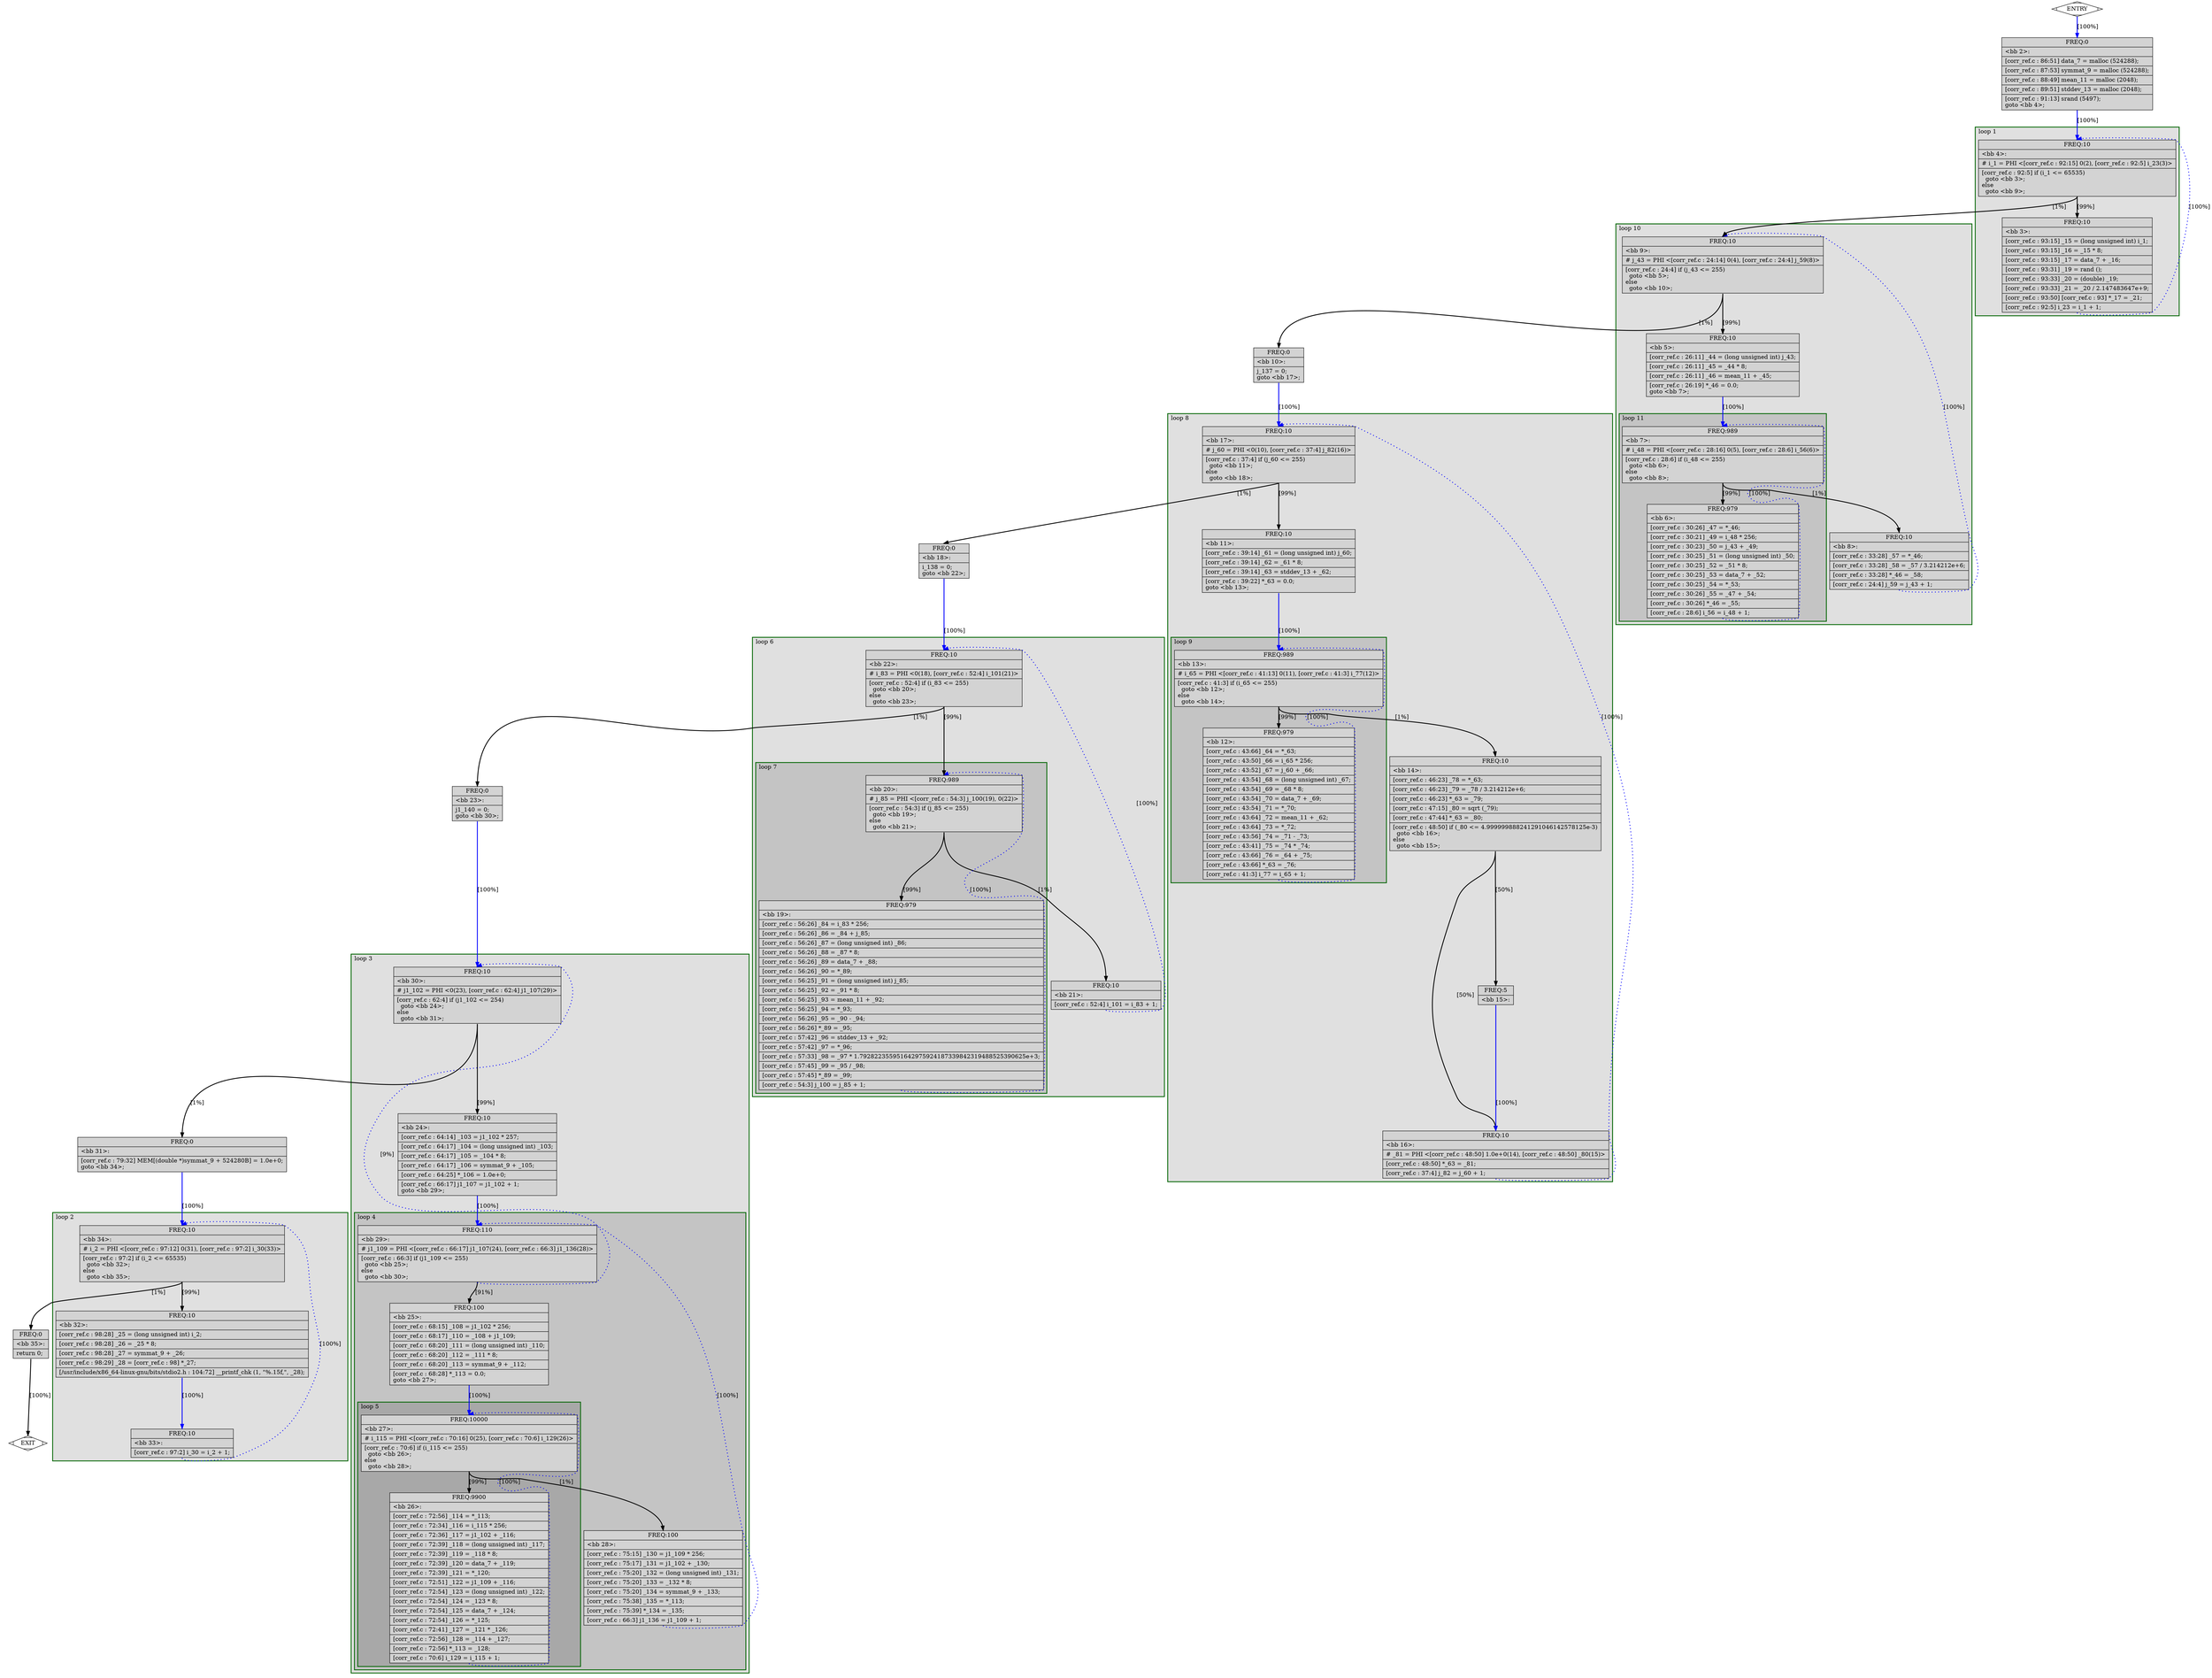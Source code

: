 digraph "./corr_ref.ltrans0.055t.ccp2" {
overlap=false;
subgraph "main" {
	color="black";
	label="main";
	subgraph cluster_0_2 {
	style="filled";
	color="darkgreen";
	fillcolor="grey88";
	label="loop 2";
	labeljust=l;
	penwidth=2;
	fn_0_basic_block_34 [shape=record,style=filled,fillcolor=lightgrey,label="{ FREQ:10 |\<bb\ 34\>:\l\
|#\ i_2\ =\ PHI\ \<[corr_ref.c\ :\ 97:12]\ 0(31),\ [corr_ref.c\ :\ 97:2]\ i_30(33)\>\l\
|[corr_ref.c\ :\ 97:2]\ if\ (i_2\ \<=\ 65535)\l\
\ \ goto\ \<bb\ 32\>;\l\
else\l\
\ \ goto\ \<bb\ 35\>;\l\
}"];

	fn_0_basic_block_32 [shape=record,style=filled,fillcolor=lightgrey,label="{ FREQ:10 |\<bb\ 32\>:\l\
|[corr_ref.c\ :\ 98:28]\ _25\ =\ (long\ unsigned\ int)\ i_2;\l\
|[corr_ref.c\ :\ 98:28]\ _26\ =\ _25\ *\ 8;\l\
|[corr_ref.c\ :\ 98:28]\ _27\ =\ symmat_9\ +\ _26;\l\
|[corr_ref.c\ :\ 98:29]\ _28\ =\ [corr_ref.c\ :\ 98]\ *_27;\l\
|[/usr/include/x86_64-linux-gnu/bits/stdio2.h\ :\ 104:72]\ __printf_chk\ (1,\ \"%.15f,\",\ _28);\l\
}"];

	fn_0_basic_block_33 [shape=record,style=filled,fillcolor=lightgrey,label="{ FREQ:10 |\<bb\ 33\>:\l\
|[corr_ref.c\ :\ 97:2]\ i_30\ =\ i_2\ +\ 1;\l\
}"];

	}
	subgraph cluster_0_3 {
	style="filled";
	color="darkgreen";
	fillcolor="grey88";
	label="loop 3";
	labeljust=l;
	penwidth=2;
	subgraph cluster_0_4 {
	style="filled";
	color="darkgreen";
	fillcolor="grey77";
	label="loop 4";
	labeljust=l;
	penwidth=2;
	subgraph cluster_0_5 {
	style="filled";
	color="darkgreen";
	fillcolor="grey66";
	label="loop 5";
	labeljust=l;
	penwidth=2;
	fn_0_basic_block_27 [shape=record,style=filled,fillcolor=lightgrey,label="{ FREQ:10000 |\<bb\ 27\>:\l\
|#\ i_115\ =\ PHI\ \<[corr_ref.c\ :\ 70:16]\ 0(25),\ [corr_ref.c\ :\ 70:6]\ i_129(26)\>\l\
|[corr_ref.c\ :\ 70:6]\ if\ (i_115\ \<=\ 255)\l\
\ \ goto\ \<bb\ 26\>;\l\
else\l\
\ \ goto\ \<bb\ 28\>;\l\
}"];

	fn_0_basic_block_26 [shape=record,style=filled,fillcolor=lightgrey,label="{ FREQ:9900 |\<bb\ 26\>:\l\
|[corr_ref.c\ :\ 72:56]\ _114\ =\ *_113;\l\
|[corr_ref.c\ :\ 72:34]\ _116\ =\ i_115\ *\ 256;\l\
|[corr_ref.c\ :\ 72:36]\ _117\ =\ j1_102\ +\ _116;\l\
|[corr_ref.c\ :\ 72:39]\ _118\ =\ (long\ unsigned\ int)\ _117;\l\
|[corr_ref.c\ :\ 72:39]\ _119\ =\ _118\ *\ 8;\l\
|[corr_ref.c\ :\ 72:39]\ _120\ =\ data_7\ +\ _119;\l\
|[corr_ref.c\ :\ 72:39]\ _121\ =\ *_120;\l\
|[corr_ref.c\ :\ 72:51]\ _122\ =\ j1_109\ +\ _116;\l\
|[corr_ref.c\ :\ 72:54]\ _123\ =\ (long\ unsigned\ int)\ _122;\l\
|[corr_ref.c\ :\ 72:54]\ _124\ =\ _123\ *\ 8;\l\
|[corr_ref.c\ :\ 72:54]\ _125\ =\ data_7\ +\ _124;\l\
|[corr_ref.c\ :\ 72:54]\ _126\ =\ *_125;\l\
|[corr_ref.c\ :\ 72:41]\ _127\ =\ _121\ *\ _126;\l\
|[corr_ref.c\ :\ 72:56]\ _128\ =\ _114\ +\ _127;\l\
|[corr_ref.c\ :\ 72:56]\ *_113\ =\ _128;\l\
|[corr_ref.c\ :\ 70:6]\ i_129\ =\ i_115\ +\ 1;\l\
}"];

	}
	fn_0_basic_block_29 [shape=record,style=filled,fillcolor=lightgrey,label="{ FREQ:110 |\<bb\ 29\>:\l\
|#\ j1_109\ =\ PHI\ \<[corr_ref.c\ :\ 66:17]\ j1_107(24),\ [corr_ref.c\ :\ 66:3]\ j1_136(28)\>\l\
|[corr_ref.c\ :\ 66:3]\ if\ (j1_109\ \<=\ 255)\l\
\ \ goto\ \<bb\ 25\>;\l\
else\l\
\ \ goto\ \<bb\ 30\>;\l\
}"];

	fn_0_basic_block_25 [shape=record,style=filled,fillcolor=lightgrey,label="{ FREQ:100 |\<bb\ 25\>:\l\
|[corr_ref.c\ :\ 68:15]\ _108\ =\ j1_102\ *\ 256;\l\
|[corr_ref.c\ :\ 68:17]\ _110\ =\ _108\ +\ j1_109;\l\
|[corr_ref.c\ :\ 68:20]\ _111\ =\ (long\ unsigned\ int)\ _110;\l\
|[corr_ref.c\ :\ 68:20]\ _112\ =\ _111\ *\ 8;\l\
|[corr_ref.c\ :\ 68:20]\ _113\ =\ symmat_9\ +\ _112;\l\
|[corr_ref.c\ :\ 68:28]\ *_113\ =\ 0.0;\l\
goto\ \<bb\ 27\>;\l\
}"];

	fn_0_basic_block_28 [shape=record,style=filled,fillcolor=lightgrey,label="{ FREQ:100 |\<bb\ 28\>:\l\
|[corr_ref.c\ :\ 75:15]\ _130\ =\ j1_109\ *\ 256;\l\
|[corr_ref.c\ :\ 75:17]\ _131\ =\ j1_102\ +\ _130;\l\
|[corr_ref.c\ :\ 75:20]\ _132\ =\ (long\ unsigned\ int)\ _131;\l\
|[corr_ref.c\ :\ 75:20]\ _133\ =\ _132\ *\ 8;\l\
|[corr_ref.c\ :\ 75:20]\ _134\ =\ symmat_9\ +\ _133;\l\
|[corr_ref.c\ :\ 75:38]\ _135\ =\ *_113;\l\
|[corr_ref.c\ :\ 75:39]\ *_134\ =\ _135;\l\
|[corr_ref.c\ :\ 66:3]\ j1_136\ =\ j1_109\ +\ 1;\l\
}"];

	}
	fn_0_basic_block_30 [shape=record,style=filled,fillcolor=lightgrey,label="{ FREQ:10 |\<bb\ 30\>:\l\
|#\ j1_102\ =\ PHI\ \<0(23),\ [corr_ref.c\ :\ 62:4]\ j1_107(29)\>\l\
|[corr_ref.c\ :\ 62:4]\ if\ (j1_102\ \<=\ 254)\l\
\ \ goto\ \<bb\ 24\>;\l\
else\l\
\ \ goto\ \<bb\ 31\>;\l\
}"];

	fn_0_basic_block_24 [shape=record,style=filled,fillcolor=lightgrey,label="{ FREQ:10 |\<bb\ 24\>:\l\
|[corr_ref.c\ :\ 64:14]\ _103\ =\ j1_102\ *\ 257;\l\
|[corr_ref.c\ :\ 64:17]\ _104\ =\ (long\ unsigned\ int)\ _103;\l\
|[corr_ref.c\ :\ 64:17]\ _105\ =\ _104\ *\ 8;\l\
|[corr_ref.c\ :\ 64:17]\ _106\ =\ symmat_9\ +\ _105;\l\
|[corr_ref.c\ :\ 64:25]\ *_106\ =\ 1.0e+0;\l\
|[corr_ref.c\ :\ 66:17]\ j1_107\ =\ j1_102\ +\ 1;\l\
goto\ \<bb\ 29\>;\l\
}"];

	}
	subgraph cluster_0_6 {
	style="filled";
	color="darkgreen";
	fillcolor="grey88";
	label="loop 6";
	labeljust=l;
	penwidth=2;
	subgraph cluster_0_7 {
	style="filled";
	color="darkgreen";
	fillcolor="grey77";
	label="loop 7";
	labeljust=l;
	penwidth=2;
	fn_0_basic_block_20 [shape=record,style=filled,fillcolor=lightgrey,label="{ FREQ:989 |\<bb\ 20\>:\l\
|#\ j_85\ =\ PHI\ \<[corr_ref.c\ :\ 54:3]\ j_100(19),\ 0(22)\>\l\
|[corr_ref.c\ :\ 54:3]\ if\ (j_85\ \<=\ 255)\l\
\ \ goto\ \<bb\ 19\>;\l\
else\l\
\ \ goto\ \<bb\ 21\>;\l\
}"];

	fn_0_basic_block_19 [shape=record,style=filled,fillcolor=lightgrey,label="{ FREQ:979 |\<bb\ 19\>:\l\
|[corr_ref.c\ :\ 56:26]\ _84\ =\ i_83\ *\ 256;\l\
|[corr_ref.c\ :\ 56:26]\ _86\ =\ _84\ +\ j_85;\l\
|[corr_ref.c\ :\ 56:26]\ _87\ =\ (long\ unsigned\ int)\ _86;\l\
|[corr_ref.c\ :\ 56:26]\ _88\ =\ _87\ *\ 8;\l\
|[corr_ref.c\ :\ 56:26]\ _89\ =\ data_7\ +\ _88;\l\
|[corr_ref.c\ :\ 56:26]\ _90\ =\ *_89;\l\
|[corr_ref.c\ :\ 56:25]\ _91\ =\ (long\ unsigned\ int)\ j_85;\l\
|[corr_ref.c\ :\ 56:25]\ _92\ =\ _91\ *\ 8;\l\
|[corr_ref.c\ :\ 56:25]\ _93\ =\ mean_11\ +\ _92;\l\
|[corr_ref.c\ :\ 56:25]\ _94\ =\ *_93;\l\
|[corr_ref.c\ :\ 56:26]\ _95\ =\ _90\ -\ _94;\l\
|[corr_ref.c\ :\ 56:26]\ *_89\ =\ _95;\l\
|[corr_ref.c\ :\ 57:42]\ _96\ =\ stddev_13\ +\ _92;\l\
|[corr_ref.c\ :\ 57:42]\ _97\ =\ *_96;\l\
|[corr_ref.c\ :\ 57:33]\ _98\ =\ _97\ *\ 1.792822355951642975924187339842319488525390625e+3;\l\
|[corr_ref.c\ :\ 57:45]\ _99\ =\ _95\ /\ _98;\l\
|[corr_ref.c\ :\ 57:45]\ *_89\ =\ _99;\l\
|[corr_ref.c\ :\ 54:3]\ j_100\ =\ j_85\ +\ 1;\l\
}"];

	}
	fn_0_basic_block_22 [shape=record,style=filled,fillcolor=lightgrey,label="{ FREQ:10 |\<bb\ 22\>:\l\
|#\ i_83\ =\ PHI\ \<0(18),\ [corr_ref.c\ :\ 52:4]\ i_101(21)\>\l\
|[corr_ref.c\ :\ 52:4]\ if\ (i_83\ \<=\ 255)\l\
\ \ goto\ \<bb\ 20\>;\l\
else\l\
\ \ goto\ \<bb\ 23\>;\l\
}"];

	fn_0_basic_block_21 [shape=record,style=filled,fillcolor=lightgrey,label="{ FREQ:10 |\<bb\ 21\>:\l\
|[corr_ref.c\ :\ 52:4]\ i_101\ =\ i_83\ +\ 1;\l\
}"];

	}
	subgraph cluster_0_8 {
	style="filled";
	color="darkgreen";
	fillcolor="grey88";
	label="loop 8";
	labeljust=l;
	penwidth=2;
	subgraph cluster_0_9 {
	style="filled";
	color="darkgreen";
	fillcolor="grey77";
	label="loop 9";
	labeljust=l;
	penwidth=2;
	fn_0_basic_block_13 [shape=record,style=filled,fillcolor=lightgrey,label="{ FREQ:989 |\<bb\ 13\>:\l\
|#\ i_65\ =\ PHI\ \<[corr_ref.c\ :\ 41:13]\ 0(11),\ [corr_ref.c\ :\ 41:3]\ i_77(12)\>\l\
|[corr_ref.c\ :\ 41:3]\ if\ (i_65\ \<=\ 255)\l\
\ \ goto\ \<bb\ 12\>;\l\
else\l\
\ \ goto\ \<bb\ 14\>;\l\
}"];

	fn_0_basic_block_12 [shape=record,style=filled,fillcolor=lightgrey,label="{ FREQ:979 |\<bb\ 12\>:\l\
|[corr_ref.c\ :\ 43:66]\ _64\ =\ *_63;\l\
|[corr_ref.c\ :\ 43:50]\ _66\ =\ i_65\ *\ 256;\l\
|[corr_ref.c\ :\ 43:52]\ _67\ =\ j_60\ +\ _66;\l\
|[corr_ref.c\ :\ 43:54]\ _68\ =\ (long\ unsigned\ int)\ _67;\l\
|[corr_ref.c\ :\ 43:54]\ _69\ =\ _68\ *\ 8;\l\
|[corr_ref.c\ :\ 43:54]\ _70\ =\ data_7\ +\ _69;\l\
|[corr_ref.c\ :\ 43:54]\ _71\ =\ *_70;\l\
|[corr_ref.c\ :\ 43:64]\ _72\ =\ mean_11\ +\ _62;\l\
|[corr_ref.c\ :\ 43:64]\ _73\ =\ *_72;\l\
|[corr_ref.c\ :\ 43:56]\ _74\ =\ _71\ -\ _73;\l\
|[corr_ref.c\ :\ 43:41]\ _75\ =\ _74\ *\ _74;\l\
|[corr_ref.c\ :\ 43:66]\ _76\ =\ _64\ +\ _75;\l\
|[corr_ref.c\ :\ 43:66]\ *_63\ =\ _76;\l\
|[corr_ref.c\ :\ 41:3]\ i_77\ =\ i_65\ +\ 1;\l\
}"];

	}
	fn_0_basic_block_17 [shape=record,style=filled,fillcolor=lightgrey,label="{ FREQ:10 |\<bb\ 17\>:\l\
|#\ j_60\ =\ PHI\ \<0(10),\ [corr_ref.c\ :\ 37:4]\ j_82(16)\>\l\
|[corr_ref.c\ :\ 37:4]\ if\ (j_60\ \<=\ 255)\l\
\ \ goto\ \<bb\ 11\>;\l\
else\l\
\ \ goto\ \<bb\ 18\>;\l\
}"];

	fn_0_basic_block_11 [shape=record,style=filled,fillcolor=lightgrey,label="{ FREQ:10 |\<bb\ 11\>:\l\
|[corr_ref.c\ :\ 39:14]\ _61\ =\ (long\ unsigned\ int)\ j_60;\l\
|[corr_ref.c\ :\ 39:14]\ _62\ =\ _61\ *\ 8;\l\
|[corr_ref.c\ :\ 39:14]\ _63\ =\ stddev_13\ +\ _62;\l\
|[corr_ref.c\ :\ 39:22]\ *_63\ =\ 0.0;\l\
goto\ \<bb\ 13\>;\l\
}"];

	fn_0_basic_block_14 [shape=record,style=filled,fillcolor=lightgrey,label="{ FREQ:10 |\<bb\ 14\>:\l\
|[corr_ref.c\ :\ 46:23]\ _78\ =\ *_63;\l\
|[corr_ref.c\ :\ 46:23]\ _79\ =\ _78\ /\ 3.214212e+6;\l\
|[corr_ref.c\ :\ 46:23]\ *_63\ =\ _79;\l\
|[corr_ref.c\ :\ 47:15]\ _80\ =\ sqrt\ (_79);\l\
|[corr_ref.c\ :\ 47:44]\ *_63\ =\ _80;\l\
|[corr_ref.c\ :\ 48:50]\ if\ (_80\ \<=\ 4.999999888241291046142578125e-3)\l\
\ \ goto\ \<bb\ 16\>;\l\
else\l\
\ \ goto\ \<bb\ 15\>;\l\
}"];

	fn_0_basic_block_16 [shape=record,style=filled,fillcolor=lightgrey,label="{ FREQ:10 |\<bb\ 16\>:\l\
|#\ _81\ =\ PHI\ \<[corr_ref.c\ :\ 48:50]\ 1.0e+0(14),\ [corr_ref.c\ :\ 48:50]\ _80(15)\>\l\
|[corr_ref.c\ :\ 48:50]\ *_63\ =\ _81;\l\
|[corr_ref.c\ :\ 37:4]\ j_82\ =\ j_60\ +\ 1;\l\
}"];

	fn_0_basic_block_15 [shape=record,style=filled,fillcolor=lightgrey,label="{ FREQ:5 |\<bb\ 15\>:\l\
}"];

	}
	subgraph cluster_0_10 {
	style="filled";
	color="darkgreen";
	fillcolor="grey88";
	label="loop 10";
	labeljust=l;
	penwidth=2;
	subgraph cluster_0_11 {
	style="filled";
	color="darkgreen";
	fillcolor="grey77";
	label="loop 11";
	labeljust=l;
	penwidth=2;
	fn_0_basic_block_7 [shape=record,style=filled,fillcolor=lightgrey,label="{ FREQ:989 |\<bb\ 7\>:\l\
|#\ i_48\ =\ PHI\ \<[corr_ref.c\ :\ 28:16]\ 0(5),\ [corr_ref.c\ :\ 28:6]\ i_56(6)\>\l\
|[corr_ref.c\ :\ 28:6]\ if\ (i_48\ \<=\ 255)\l\
\ \ goto\ \<bb\ 6\>;\l\
else\l\
\ \ goto\ \<bb\ 8\>;\l\
}"];

	fn_0_basic_block_6 [shape=record,style=filled,fillcolor=lightgrey,label="{ FREQ:979 |\<bb\ 6\>:\l\
|[corr_ref.c\ :\ 30:26]\ _47\ =\ *_46;\l\
|[corr_ref.c\ :\ 30:21]\ _49\ =\ i_48\ *\ 256;\l\
|[corr_ref.c\ :\ 30:23]\ _50\ =\ j_43\ +\ _49;\l\
|[corr_ref.c\ :\ 30:25]\ _51\ =\ (long\ unsigned\ int)\ _50;\l\
|[corr_ref.c\ :\ 30:25]\ _52\ =\ _51\ *\ 8;\l\
|[corr_ref.c\ :\ 30:25]\ _53\ =\ data_7\ +\ _52;\l\
|[corr_ref.c\ :\ 30:25]\ _54\ =\ *_53;\l\
|[corr_ref.c\ :\ 30:26]\ _55\ =\ _47\ +\ _54;\l\
|[corr_ref.c\ :\ 30:26]\ *_46\ =\ _55;\l\
|[corr_ref.c\ :\ 28:6]\ i_56\ =\ i_48\ +\ 1;\l\
}"];

	}
	fn_0_basic_block_9 [shape=record,style=filled,fillcolor=lightgrey,label="{ FREQ:10 |\<bb\ 9\>:\l\
|#\ j_43\ =\ PHI\ \<[corr_ref.c\ :\ 24:14]\ 0(4),\ [corr_ref.c\ :\ 24:4]\ j_59(8)\>\l\
|[corr_ref.c\ :\ 24:4]\ if\ (j_43\ \<=\ 255)\l\
\ \ goto\ \<bb\ 5\>;\l\
else\l\
\ \ goto\ \<bb\ 10\>;\l\
}"];

	fn_0_basic_block_5 [shape=record,style=filled,fillcolor=lightgrey,label="{ FREQ:10 |\<bb\ 5\>:\l\
|[corr_ref.c\ :\ 26:11]\ _44\ =\ (long\ unsigned\ int)\ j_43;\l\
|[corr_ref.c\ :\ 26:11]\ _45\ =\ _44\ *\ 8;\l\
|[corr_ref.c\ :\ 26:11]\ _46\ =\ mean_11\ +\ _45;\l\
|[corr_ref.c\ :\ 26:19]\ *_46\ =\ 0.0;\l\
goto\ \<bb\ 7\>;\l\
}"];

	fn_0_basic_block_8 [shape=record,style=filled,fillcolor=lightgrey,label="{ FREQ:10 |\<bb\ 8\>:\l\
|[corr_ref.c\ :\ 33:28]\ _57\ =\ *_46;\l\
|[corr_ref.c\ :\ 33:28]\ _58\ =\ _57\ /\ 3.214212e+6;\l\
|[corr_ref.c\ :\ 33:28]\ *_46\ =\ _58;\l\
|[corr_ref.c\ :\ 24:4]\ j_59\ =\ j_43\ +\ 1;\l\
}"];

	}
	subgraph cluster_0_1 {
	style="filled";
	color="darkgreen";
	fillcolor="grey88";
	label="loop 1";
	labeljust=l;
	penwidth=2;
	fn_0_basic_block_4 [shape=record,style=filled,fillcolor=lightgrey,label="{ FREQ:10 |\<bb\ 4\>:\l\
|#\ i_1\ =\ PHI\ \<[corr_ref.c\ :\ 92:15]\ 0(2),\ [corr_ref.c\ :\ 92:5]\ i_23(3)\>\l\
|[corr_ref.c\ :\ 92:5]\ if\ (i_1\ \<=\ 65535)\l\
\ \ goto\ \<bb\ 3\>;\l\
else\l\
\ \ goto\ \<bb\ 9\>;\l\
}"];

	fn_0_basic_block_3 [shape=record,style=filled,fillcolor=lightgrey,label="{ FREQ:10 |\<bb\ 3\>:\l\
|[corr_ref.c\ :\ 93:15]\ _15\ =\ (long\ unsigned\ int)\ i_1;\l\
|[corr_ref.c\ :\ 93:15]\ _16\ =\ _15\ *\ 8;\l\
|[corr_ref.c\ :\ 93:15]\ _17\ =\ data_7\ +\ _16;\l\
|[corr_ref.c\ :\ 93:31]\ _19\ =\ rand\ ();\l\
|[corr_ref.c\ :\ 93:33]\ _20\ =\ (double)\ _19;\l\
|[corr_ref.c\ :\ 93:33]\ _21\ =\ _20\ /\ 2.147483647e+9;\l\
|[corr_ref.c\ :\ 93:50]\ [corr_ref.c\ :\ 93]\ *_17\ =\ _21;\l\
|[corr_ref.c\ :\ 92:5]\ i_23\ =\ i_1\ +\ 1;\l\
}"];

	}
	fn_0_basic_block_0 [shape=Mdiamond,style=filled,fillcolor=white,label="ENTRY"];

	fn_0_basic_block_1 [shape=Mdiamond,style=filled,fillcolor=white,label="EXIT"];

	fn_0_basic_block_2 [shape=record,style=filled,fillcolor=lightgrey,label="{ FREQ:0 |\<bb\ 2\>:\l\
|[corr_ref.c\ :\ 86:51]\ data_7\ =\ malloc\ (524288);\l\
|[corr_ref.c\ :\ 87:53]\ symmat_9\ =\ malloc\ (524288);\l\
|[corr_ref.c\ :\ 88:49]\ mean_11\ =\ malloc\ (2048);\l\
|[corr_ref.c\ :\ 89:51]\ stddev_13\ =\ malloc\ (2048);\l\
|[corr_ref.c\ :\ 91:13]\ srand\ (5497);\l\
goto\ \<bb\ 4\>;\l\
}"];

	fn_0_basic_block_10 [shape=record,style=filled,fillcolor=lightgrey,label="{ FREQ:0 |\<bb\ 10\>:\l\
|j_137\ =\ 0;\l\
goto\ \<bb\ 17\>;\l\
}"];

	fn_0_basic_block_18 [shape=record,style=filled,fillcolor=lightgrey,label="{ FREQ:0 |\<bb\ 18\>:\l\
|i_138\ =\ 0;\l\
goto\ \<bb\ 22\>;\l\
}"];

	fn_0_basic_block_23 [shape=record,style=filled,fillcolor=lightgrey,label="{ FREQ:0 |\<bb\ 23\>:\l\
|j1_140\ =\ 0;\l\
goto\ \<bb\ 30\>;\l\
}"];

	fn_0_basic_block_31 [shape=record,style=filled,fillcolor=lightgrey,label="{ FREQ:0 |\<bb\ 31\>:\l\
|[corr_ref.c\ :\ 79:32]\ MEM[(double\ *)symmat_9\ +\ 524280B]\ =\ 1.0e+0;\l\
goto\ \<bb\ 34\>;\l\
}"];

	fn_0_basic_block_35 [shape=record,style=filled,fillcolor=lightgrey,label="{ FREQ:0 |\<bb\ 35\>:\l\
|return\ 0;\l\
}"];

	fn_0_basic_block_0:s -> fn_0_basic_block_2:n [style="solid,bold",color=blue,weight=100,constraint=true, label="[100%]"];
	fn_0_basic_block_2:s -> fn_0_basic_block_4:n [style="solid,bold",color=blue,weight=100,constraint=true, label="[100%]"];
	fn_0_basic_block_3:s -> fn_0_basic_block_4:n [style="dotted,bold",color=blue,weight=10,constraint=false, label="[100%]"];
	fn_0_basic_block_4:s -> fn_0_basic_block_3:n [style="solid,bold",color=black,weight=10,constraint=true, label="[99%]"];
	fn_0_basic_block_4:s -> fn_0_basic_block_9:n [style="solid,bold",color=black,weight=10,constraint=true, label="[1%]"];
	fn_0_basic_block_5:s -> fn_0_basic_block_7:n [style="solid,bold",color=blue,weight=100,constraint=true, label="[100%]"];
	fn_0_basic_block_6:s -> fn_0_basic_block_7:n [style="dotted,bold",color=blue,weight=10,constraint=false, label="[100%]"];
	fn_0_basic_block_7:s -> fn_0_basic_block_6:n [style="solid,bold",color=black,weight=10,constraint=true, label="[99%]"];
	fn_0_basic_block_7:s -> fn_0_basic_block_8:n [style="solid,bold",color=black,weight=10,constraint=true, label="[1%]"];
	fn_0_basic_block_8:s -> fn_0_basic_block_9:n [style="dotted,bold",color=blue,weight=10,constraint=false, label="[100%]"];
	fn_0_basic_block_9:s -> fn_0_basic_block_5:n [style="solid,bold",color=black,weight=10,constraint=true, label="[99%]"];
	fn_0_basic_block_9:s -> fn_0_basic_block_10:n [style="solid,bold",color=black,weight=10,constraint=true, label="[1%]"];
	fn_0_basic_block_10:s -> fn_0_basic_block_17:n [style="solid,bold",color=blue,weight=100,constraint=true, label="[100%]"];
	fn_0_basic_block_11:s -> fn_0_basic_block_13:n [style="solid,bold",color=blue,weight=100,constraint=true, label="[100%]"];
	fn_0_basic_block_12:s -> fn_0_basic_block_13:n [style="dotted,bold",color=blue,weight=10,constraint=false, label="[100%]"];
	fn_0_basic_block_13:s -> fn_0_basic_block_12:n [style="solid,bold",color=black,weight=10,constraint=true, label="[99%]"];
	fn_0_basic_block_13:s -> fn_0_basic_block_14:n [style="solid,bold",color=black,weight=10,constraint=true, label="[1%]"];
	fn_0_basic_block_14:s -> fn_0_basic_block_16:n [style="solid,bold",color=black,weight=10,constraint=true, label="[50%]"];
	fn_0_basic_block_14:s -> fn_0_basic_block_15:n [style="solid,bold",color=black,weight=10,constraint=true, label="[50%]"];
	fn_0_basic_block_15:s -> fn_0_basic_block_16:n [style="solid,bold",color=blue,weight=100,constraint=true, label="[100%]"];
	fn_0_basic_block_16:s -> fn_0_basic_block_17:n [style="dotted,bold",color=blue,weight=10,constraint=false, label="[100%]"];
	fn_0_basic_block_17:s -> fn_0_basic_block_11:n [style="solid,bold",color=black,weight=10,constraint=true, label="[99%]"];
	fn_0_basic_block_17:s -> fn_0_basic_block_18:n [style="solid,bold",color=black,weight=10,constraint=true, label="[1%]"];
	fn_0_basic_block_18:s -> fn_0_basic_block_22:n [style="solid,bold",color=blue,weight=100,constraint=true, label="[100%]"];
	fn_0_basic_block_19:s -> fn_0_basic_block_20:n [style="dotted,bold",color=blue,weight=10,constraint=false, label="[100%]"];
	fn_0_basic_block_20:s -> fn_0_basic_block_19:n [style="solid,bold",color=black,weight=10,constraint=true, label="[99%]"];
	fn_0_basic_block_20:s -> fn_0_basic_block_21:n [style="solid,bold",color=black,weight=10,constraint=true, label="[1%]"];
	fn_0_basic_block_21:s -> fn_0_basic_block_22:n [style="dotted,bold",color=blue,weight=10,constraint=false, label="[100%]"];
	fn_0_basic_block_22:s -> fn_0_basic_block_20:n [style="solid,bold",color=black,weight=10,constraint=true, label="[99%]"];
	fn_0_basic_block_22:s -> fn_0_basic_block_23:n [style="solid,bold",color=black,weight=10,constraint=true, label="[1%]"];
	fn_0_basic_block_23:s -> fn_0_basic_block_30:n [style="solid,bold",color=blue,weight=100,constraint=true, label="[100%]"];
	fn_0_basic_block_24:s -> fn_0_basic_block_29:n [style="solid,bold",color=blue,weight=100,constraint=true, label="[100%]"];
	fn_0_basic_block_25:s -> fn_0_basic_block_27:n [style="solid,bold",color=blue,weight=100,constraint=true, label="[100%]"];
	fn_0_basic_block_26:s -> fn_0_basic_block_27:n [style="dotted,bold",color=blue,weight=10,constraint=false, label="[100%]"];
	fn_0_basic_block_27:s -> fn_0_basic_block_26:n [style="solid,bold",color=black,weight=10,constraint=true, label="[99%]"];
	fn_0_basic_block_27:s -> fn_0_basic_block_28:n [style="solid,bold",color=black,weight=10,constraint=true, label="[1%]"];
	fn_0_basic_block_28:s -> fn_0_basic_block_29:n [style="dotted,bold",color=blue,weight=10,constraint=false, label="[100%]"];
	fn_0_basic_block_29:s -> fn_0_basic_block_25:n [style="solid,bold",color=black,weight=10,constraint=true, label="[91%]"];
	fn_0_basic_block_29:s -> fn_0_basic_block_30:n [style="dotted,bold",color=blue,weight=10,constraint=false, label="[9%]"];
	fn_0_basic_block_30:s -> fn_0_basic_block_24:n [style="solid,bold",color=black,weight=10,constraint=true, label="[99%]"];
	fn_0_basic_block_30:s -> fn_0_basic_block_31:n [style="solid,bold",color=black,weight=10,constraint=true, label="[1%]"];
	fn_0_basic_block_31:s -> fn_0_basic_block_34:n [style="solid,bold",color=blue,weight=100,constraint=true, label="[100%]"];
	fn_0_basic_block_32:s -> fn_0_basic_block_33:n [style="solid,bold",color=blue,weight=100,constraint=true, label="[100%]"];
	fn_0_basic_block_33:s -> fn_0_basic_block_34:n [style="dotted,bold",color=blue,weight=10,constraint=false, label="[100%]"];
	fn_0_basic_block_34:s -> fn_0_basic_block_32:n [style="solid,bold",color=black,weight=10,constraint=true, label="[99%]"];
	fn_0_basic_block_34:s -> fn_0_basic_block_35:n [style="solid,bold",color=black,weight=10,constraint=true, label="[1%]"];
	fn_0_basic_block_35:s -> fn_0_basic_block_1:n [style="solid,bold",color=black,weight=10,constraint=true, label="[100%]"];
	fn_0_basic_block_0:s -> fn_0_basic_block_1:n [style="invis",constraint=true];
}
}
